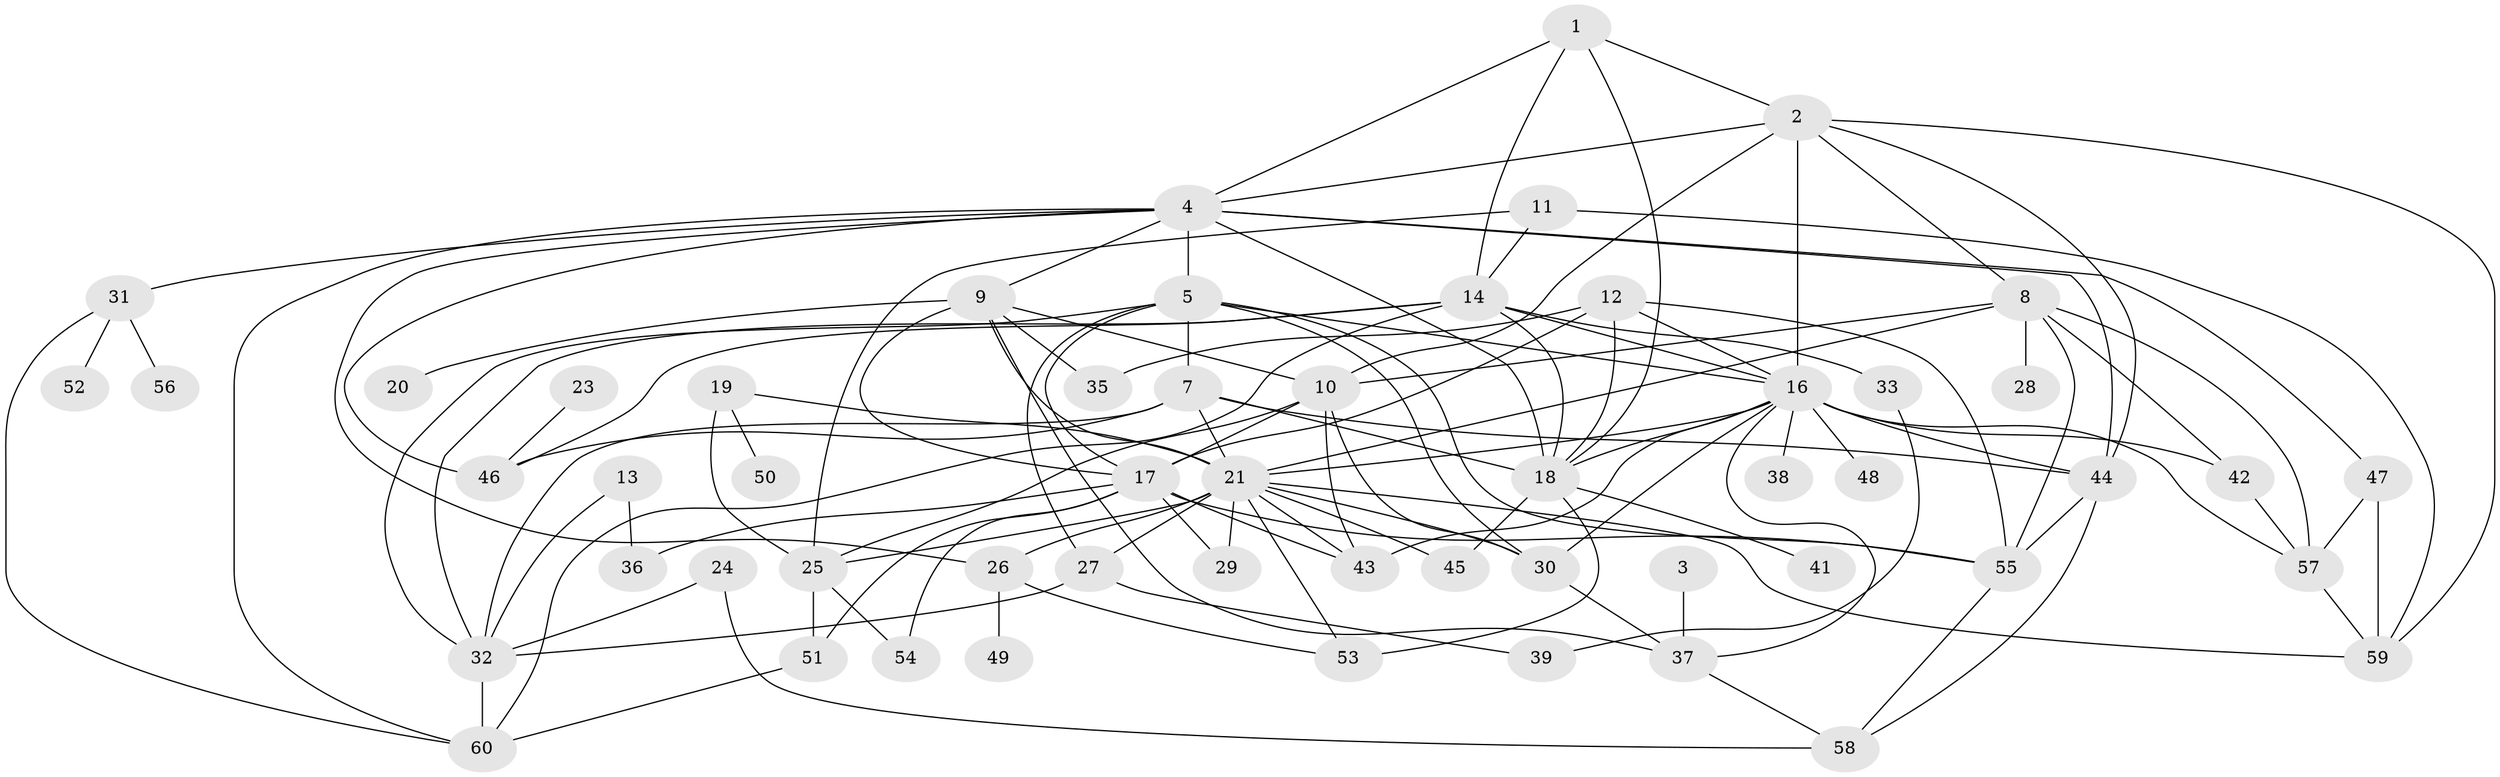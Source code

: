 // original degree distribution, {3: 0.15126050420168066, 4: 0.18487394957983194, 1: 0.18487394957983194, 5: 0.16806722689075632, 2: 0.19327731092436976, 0: 0.03361344537815126, 8: 0.008403361344537815, 6: 0.058823529411764705, 7: 0.01680672268907563}
// Generated by graph-tools (version 1.1) at 2025/33/03/09/25 02:33:51]
// undirected, 55 vertices, 119 edges
graph export_dot {
graph [start="1"]
  node [color=gray90,style=filled];
  1;
  2;
  3;
  4;
  5;
  7;
  8;
  9;
  10;
  11;
  12;
  13;
  14;
  16;
  17;
  18;
  19;
  20;
  21;
  23;
  24;
  25;
  26;
  27;
  28;
  29;
  30;
  31;
  32;
  33;
  35;
  36;
  37;
  38;
  39;
  41;
  42;
  43;
  44;
  45;
  46;
  47;
  48;
  49;
  50;
  51;
  52;
  53;
  54;
  55;
  56;
  57;
  58;
  59;
  60;
  1 -- 2 [weight=1.0];
  1 -- 4 [weight=1.0];
  1 -- 14 [weight=1.0];
  1 -- 18 [weight=1.0];
  2 -- 4 [weight=1.0];
  2 -- 8 [weight=1.0];
  2 -- 10 [weight=1.0];
  2 -- 16 [weight=1.0];
  2 -- 44 [weight=1.0];
  2 -- 59 [weight=1.0];
  3 -- 37 [weight=1.0];
  4 -- 5 [weight=3.0];
  4 -- 9 [weight=1.0];
  4 -- 18 [weight=1.0];
  4 -- 26 [weight=1.0];
  4 -- 31 [weight=1.0];
  4 -- 44 [weight=1.0];
  4 -- 46 [weight=1.0];
  4 -- 47 [weight=1.0];
  4 -- 60 [weight=1.0];
  5 -- 7 [weight=1.0];
  5 -- 16 [weight=1.0];
  5 -- 17 [weight=1.0];
  5 -- 27 [weight=1.0];
  5 -- 30 [weight=1.0];
  5 -- 32 [weight=1.0];
  5 -- 55 [weight=1.0];
  7 -- 18 [weight=1.0];
  7 -- 21 [weight=2.0];
  7 -- 32 [weight=1.0];
  7 -- 44 [weight=1.0];
  7 -- 46 [weight=2.0];
  8 -- 10 [weight=1.0];
  8 -- 21 [weight=1.0];
  8 -- 28 [weight=1.0];
  8 -- 42 [weight=1.0];
  8 -- 55 [weight=1.0];
  8 -- 57 [weight=1.0];
  9 -- 10 [weight=1.0];
  9 -- 17 [weight=1.0];
  9 -- 20 [weight=1.0];
  9 -- 21 [weight=1.0];
  9 -- 35 [weight=1.0];
  9 -- 37 [weight=1.0];
  10 -- 17 [weight=1.0];
  10 -- 25 [weight=1.0];
  10 -- 30 [weight=1.0];
  10 -- 43 [weight=1.0];
  11 -- 14 [weight=1.0];
  11 -- 25 [weight=1.0];
  11 -- 59 [weight=1.0];
  12 -- 16 [weight=1.0];
  12 -- 17 [weight=1.0];
  12 -- 18 [weight=1.0];
  12 -- 35 [weight=3.0];
  12 -- 55 [weight=1.0];
  13 -- 32 [weight=1.0];
  13 -- 36 [weight=1.0];
  14 -- 16 [weight=1.0];
  14 -- 18 [weight=1.0];
  14 -- 32 [weight=1.0];
  14 -- 33 [weight=1.0];
  14 -- 46 [weight=1.0];
  14 -- 60 [weight=1.0];
  16 -- 18 [weight=1.0];
  16 -- 21 [weight=1.0];
  16 -- 30 [weight=1.0];
  16 -- 37 [weight=1.0];
  16 -- 38 [weight=1.0];
  16 -- 42 [weight=1.0];
  16 -- 43 [weight=1.0];
  16 -- 44 [weight=1.0];
  16 -- 48 [weight=1.0];
  16 -- 57 [weight=1.0];
  17 -- 29 [weight=1.0];
  17 -- 36 [weight=1.0];
  17 -- 43 [weight=1.0];
  17 -- 51 [weight=1.0];
  17 -- 54 [weight=1.0];
  17 -- 55 [weight=1.0];
  18 -- 41 [weight=1.0];
  18 -- 45 [weight=1.0];
  18 -- 53 [weight=2.0];
  19 -- 21 [weight=2.0];
  19 -- 25 [weight=1.0];
  19 -- 50 [weight=1.0];
  21 -- 25 [weight=1.0];
  21 -- 26 [weight=1.0];
  21 -- 27 [weight=1.0];
  21 -- 29 [weight=1.0];
  21 -- 30 [weight=1.0];
  21 -- 43 [weight=1.0];
  21 -- 45 [weight=1.0];
  21 -- 53 [weight=1.0];
  21 -- 59 [weight=1.0];
  23 -- 46 [weight=1.0];
  24 -- 32 [weight=1.0];
  24 -- 58 [weight=1.0];
  25 -- 51 [weight=1.0];
  25 -- 54 [weight=1.0];
  26 -- 49 [weight=1.0];
  26 -- 53 [weight=1.0];
  27 -- 32 [weight=1.0];
  27 -- 39 [weight=1.0];
  30 -- 37 [weight=1.0];
  31 -- 52 [weight=1.0];
  31 -- 56 [weight=1.0];
  31 -- 60 [weight=1.0];
  32 -- 60 [weight=1.0];
  33 -- 39 [weight=1.0];
  37 -- 58 [weight=1.0];
  42 -- 57 [weight=1.0];
  44 -- 55 [weight=1.0];
  44 -- 58 [weight=1.0];
  47 -- 57 [weight=1.0];
  47 -- 59 [weight=1.0];
  51 -- 60 [weight=1.0];
  55 -- 58 [weight=1.0];
  57 -- 59 [weight=1.0];
}
